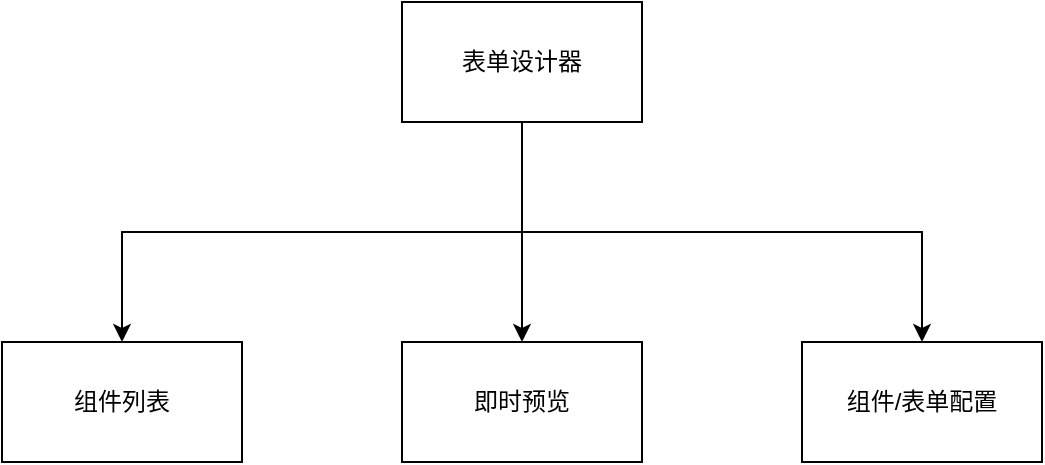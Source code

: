 <mxfile version="15.1.3" type="device"><diagram name="Page-1" id="10a91c8b-09ff-31b1-d368-03940ed4cc9e"><mxGraphModel dx="1024" dy="632" grid="1" gridSize="10" guides="1" tooltips="1" connect="1" arrows="1" fold="1" page="1" pageScale="1" pageWidth="1100" pageHeight="850" background="none" math="0" shadow="0"><root><mxCell id="0"/><mxCell id="1" parent="0"/><mxCell id="_KEtPa2ivI59zZs-s24Q-5" style="edgeStyle=orthogonalEdgeStyle;rounded=0;orthogonalLoop=1;jettySize=auto;html=1;exitX=0.5;exitY=1;exitDx=0;exitDy=0;entryX=0.5;entryY=0;entryDx=0;entryDy=0;" edge="1" parent="1" source="_KEtPa2ivI59zZs-s24Q-1" target="_KEtPa2ivI59zZs-s24Q-2"><mxGeometry relative="1" as="geometry"/></mxCell><mxCell id="_KEtPa2ivI59zZs-s24Q-6" style="edgeStyle=orthogonalEdgeStyle;rounded=0;orthogonalLoop=1;jettySize=auto;html=1;exitX=0.5;exitY=1;exitDx=0;exitDy=0;" edge="1" parent="1" source="_KEtPa2ivI59zZs-s24Q-1" target="_KEtPa2ivI59zZs-s24Q-3"><mxGeometry relative="1" as="geometry"/></mxCell><mxCell id="_KEtPa2ivI59zZs-s24Q-7" style="edgeStyle=orthogonalEdgeStyle;rounded=0;orthogonalLoop=1;jettySize=auto;html=1;exitX=0.5;exitY=1;exitDx=0;exitDy=0;" edge="1" parent="1" source="_KEtPa2ivI59zZs-s24Q-1" target="_KEtPa2ivI59zZs-s24Q-4"><mxGeometry relative="1" as="geometry"/></mxCell><mxCell id="_KEtPa2ivI59zZs-s24Q-1" value="表单设计器" style="rounded=0;whiteSpace=wrap;html=1;" vertex="1" parent="1"><mxGeometry x="440" y="160" width="120" height="60" as="geometry"/></mxCell><mxCell id="_KEtPa2ivI59zZs-s24Q-2" value="组件列表" style="rounded=0;whiteSpace=wrap;html=1;" vertex="1" parent="1"><mxGeometry x="240" y="330" width="120" height="60" as="geometry"/></mxCell><mxCell id="_KEtPa2ivI59zZs-s24Q-3" value="即时预览" style="rounded=0;whiteSpace=wrap;html=1;" vertex="1" parent="1"><mxGeometry x="440" y="330" width="120" height="60" as="geometry"/></mxCell><mxCell id="_KEtPa2ivI59zZs-s24Q-4" value="组件/表单配置" style="rounded=0;whiteSpace=wrap;html=1;" vertex="1" parent="1"><mxGeometry x="640" y="330" width="120" height="60" as="geometry"/></mxCell></root></mxGraphModel></diagram></mxfile>